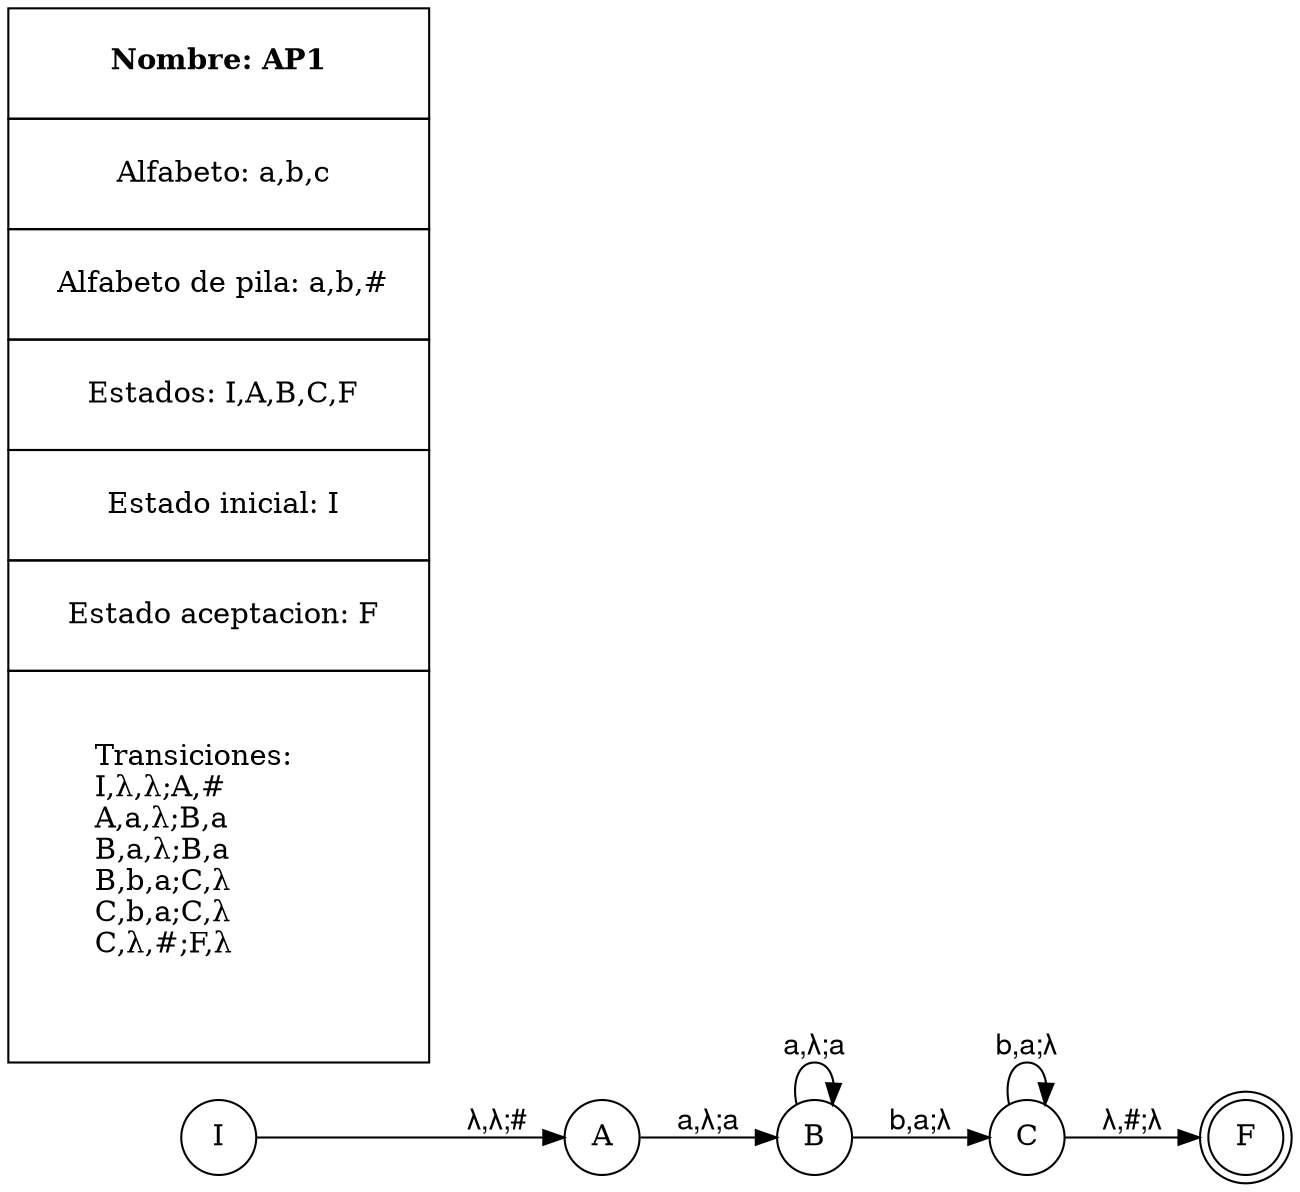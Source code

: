 digraph grafo_afd {      fontname="Helvetica,Arial,sans-serif"     edge [fontname="Helvetica,Arial,sans-serif"]	    rankdir=LR;	    F [shape=doublecircle]     	node [shape = circle];     I -> A [label = "λ,λ;#"];     A -> B [label = "a,λ;a"];     B -> B [label = "a,λ;a"];     B -> C [label = "b,a;λ"];     C -> C [label = "b,a;λ"];     C -> F [label = "λ,#;λ"];     AP1 [            fillcolor="#ff880022"            label=<<table border="0" cellborder="1" cellspacing="0" cellpadding="18">             <tr> <td> <b>Nombre: AP1</b> </td> </tr>             <tr> <td> Alfabeto: a,b,c</td> </tr>            <tr> <td> Alfabeto de pila: a,b,#</td> </tr>            <tr> <td> Estados: I,A,B,C,F</td> </tr>             <tr> <td> Estado inicial: I</td> </tr>             <tr> <td> Estado aceptacion: F</td> </tr>             <tr> <td align="left">             <br align="left"/>     Transiciones:<br align="left"/>     I,λ,λ;A,# <br align="left"/>     A,a,λ;B,a <br align="left"/>     B,a,λ;B,a <br align="left"/>     B,b,a;C,λ <br align="left"/>     C,b,a;C,λ <br align="left"/>     C,λ,#;F,λ <br align="left"/>            <br align="left"/>            </td> </tr>            </table>>             shape=plain ]}